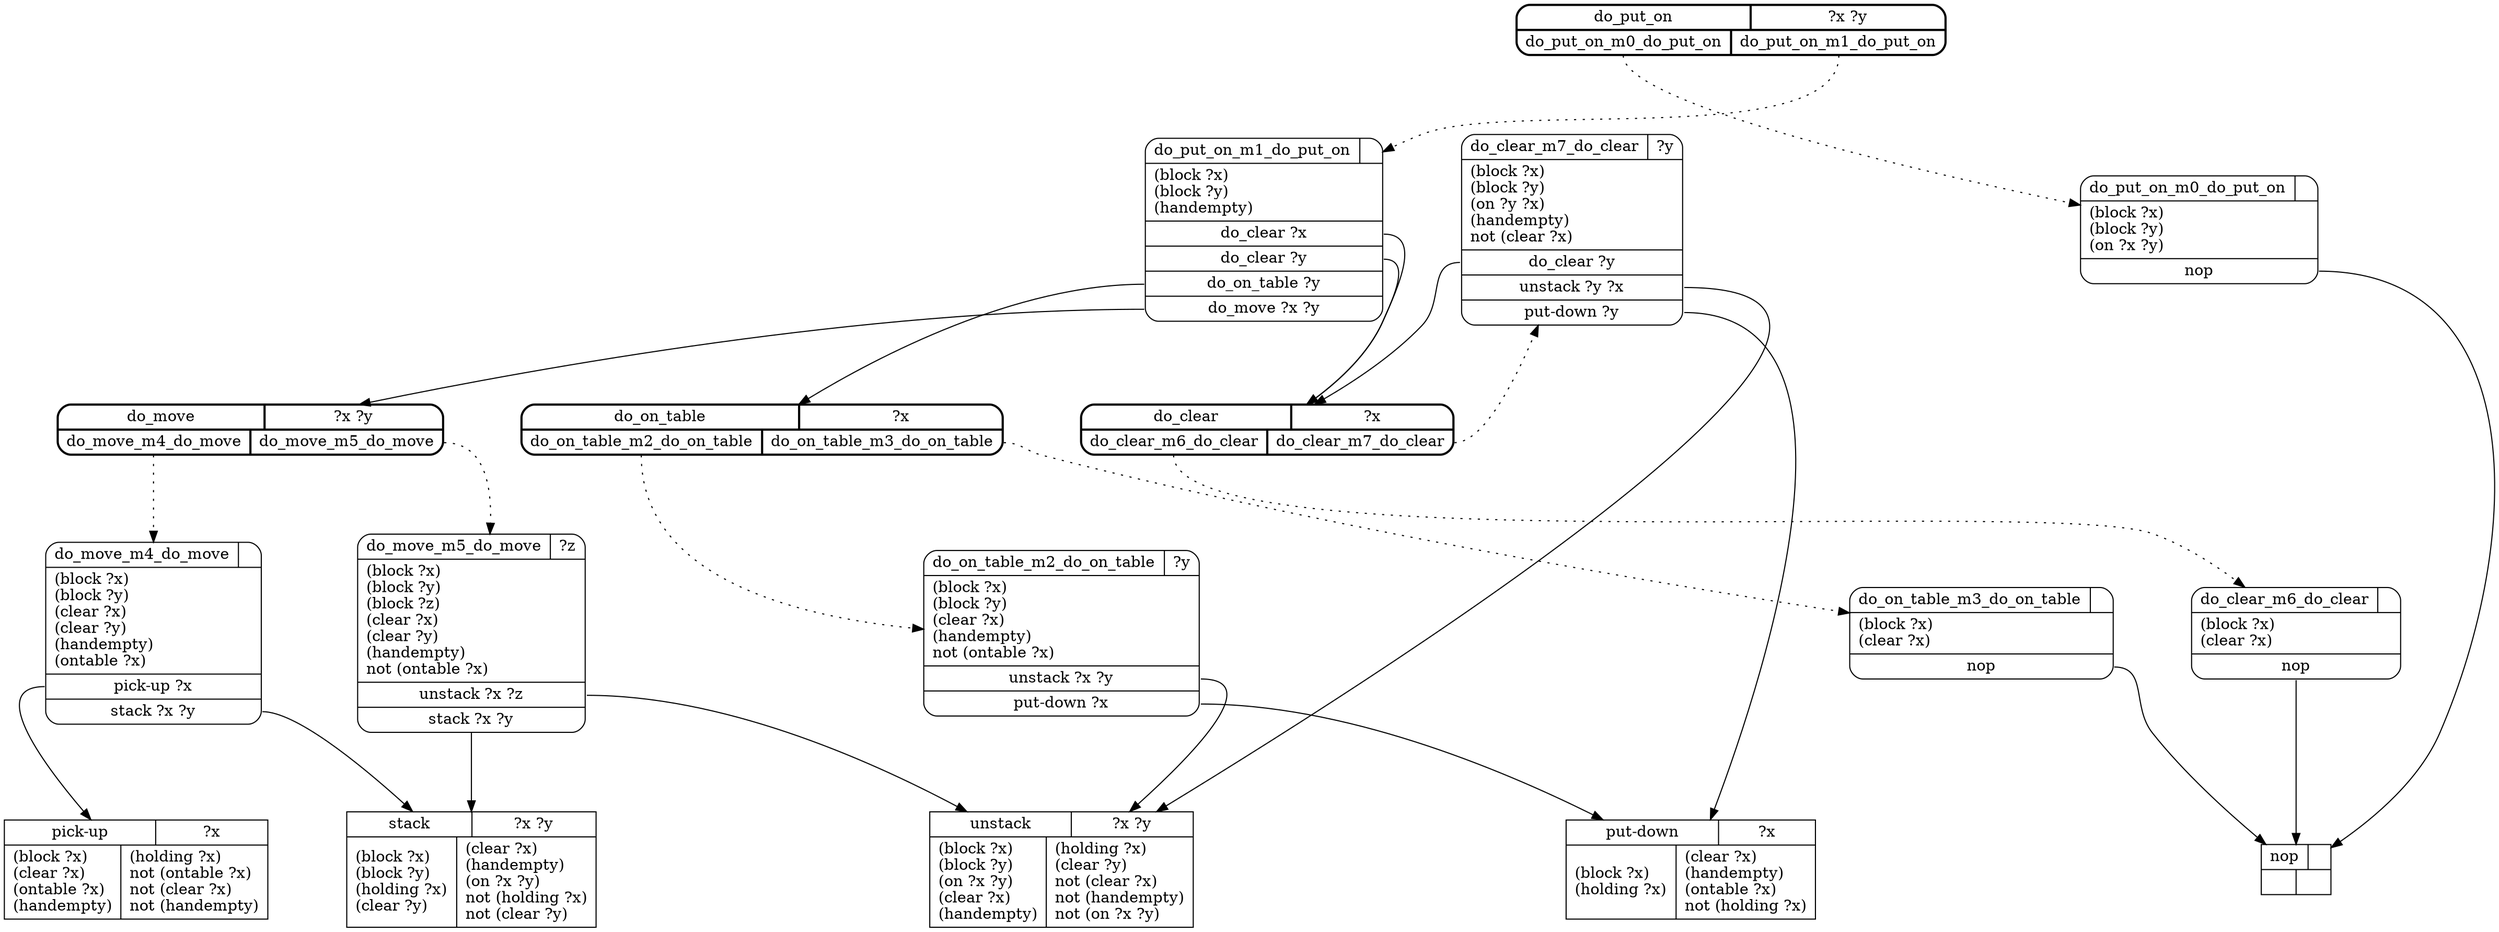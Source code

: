 // Generated by Hype
digraph "blocks" {
  nodesep=1
  ranksep=1
  // Operators
  node [shape=record]
  "pick-up" [
    label="{{\N|?x}|{(block ?x)\l(clear ?x)\l(ontable ?x)\l(handempty)\l|(holding ?x)\lnot (ontable ?x)\lnot (clear ?x)\lnot (handempty)\l}}"
  ]
  "put-down" [
    label="{{\N|?x}|{(block ?x)\l(holding ?x)\l|(clear ?x)\l(handempty)\l(ontable ?x)\lnot (holding ?x)\l}}"
  ]
  "stack" [
    label="{{\N|?x ?y}|{(block ?x)\l(block ?y)\l(holding ?x)\l(clear ?y)\l|(clear ?x)\l(handempty)\l(on ?x ?y)\lnot (holding ?x)\lnot (clear ?y)\l}}"
  ]
  "unstack" [
    label="{{\N|?x ?y}|{(block ?x)\l(block ?y)\l(on ?x ?y)\l(clear ?x)\l(handempty)\l|(holding ?x)\l(clear ?y)\lnot (clear ?x)\lnot (handempty)\lnot (on ?x ?y)\l}}"
  ]
  "nop" [
    label="{{\N|}|{|}}"
  ]
  // Methods
  node [shape=Mrecord]
  "do_put_on" [
    style=bold
    label="{{\N|?x ?y}|{<0>do_put_on_m0_do_put_on|<1>do_put_on_m1_do_put_on}}"
  ]
  "do_put_on_m0_do_put_on" [
    label="{{\N|}|(block ?x)\l(block ?y)\l(on ?x ?y)\l|<0>nop}"
  ]
  "do_put_on":0 -> "do_put_on_m0_do_put_on" [style=dotted]
  "do_put_on_m0_do_put_on":0 -> "nop"
  "do_put_on_m1_do_put_on" [
    label="{{\N|}|(block ?x)\l(block ?y)\l(handempty)\l|<0>do_clear ?x|<1>do_clear ?y|<2>do_on_table ?y|<3>do_move ?x ?y}"
  ]
  "do_put_on":1 -> "do_put_on_m1_do_put_on" [style=dotted]
  "do_put_on_m1_do_put_on":0 -> "do_clear"
  "do_put_on_m1_do_put_on":1 -> "do_clear"
  "do_put_on_m1_do_put_on":2 -> "do_on_table"
  "do_put_on_m1_do_put_on":3 -> "do_move"
  "do_on_table" [
    style=bold
    label="{{\N|?x}|{<0>do_on_table_m2_do_on_table|<1>do_on_table_m3_do_on_table}}"
  ]
  "do_on_table_m2_do_on_table" [
    label="{{\N|?y}|(block ?x)\l(block ?y)\l(clear ?x)\l(handempty)\lnot (ontable ?x)\l|<0>unstack ?x ?y|<1>put-down ?x}"
  ]
  "do_on_table":0 -> "do_on_table_m2_do_on_table" [style=dotted]
  "do_on_table_m2_do_on_table":0 -> "unstack"
  "do_on_table_m2_do_on_table":1 -> "put-down"
  "do_on_table_m3_do_on_table" [
    label="{{\N|}|(block ?x)\l(clear ?x)\l|<0>nop}"
  ]
  "do_on_table":1 -> "do_on_table_m3_do_on_table" [style=dotted]
  "do_on_table_m3_do_on_table":0 -> "nop"
  "do_move" [
    style=bold
    label="{{\N|?x ?y}|{<0>do_move_m4_do_move|<1>do_move_m5_do_move}}"
  ]
  "do_move_m4_do_move" [
    label="{{\N|}|(block ?x)\l(block ?y)\l(clear ?x)\l(clear ?y)\l(handempty)\l(ontable ?x)\l|<0>pick-up ?x|<1>stack ?x ?y}"
  ]
  "do_move":0 -> "do_move_m4_do_move" [style=dotted]
  "do_move_m4_do_move":0 -> "pick-up"
  "do_move_m4_do_move":1 -> "stack"
  "do_move_m5_do_move" [
    label="{{\N|?z}|(block ?x)\l(block ?y)\l(block ?z)\l(clear ?x)\l(clear ?y)\l(handempty)\lnot (ontable ?x)\l|<0>unstack ?x ?z|<1>stack ?x ?y}"
  ]
  "do_move":1 -> "do_move_m5_do_move" [style=dotted]
  "do_move_m5_do_move":0 -> "unstack"
  "do_move_m5_do_move":1 -> "stack"
  "do_clear" [
    style=bold
    label="{{\N|?x}|{<0>do_clear_m6_do_clear|<1>do_clear_m7_do_clear}}"
  ]
  "do_clear_m6_do_clear" [
    label="{{\N|}|(block ?x)\l(clear ?x)\l|<0>nop}"
  ]
  "do_clear":0 -> "do_clear_m6_do_clear" [style=dotted]
  "do_clear_m6_do_clear":0 -> "nop"
  "do_clear_m7_do_clear" [
    label="{{\N|?y}|(block ?x)\l(block ?y)\l(on ?y ?x)\l(handempty)\lnot (clear ?x)\l|<0>do_clear ?y|<1>unstack ?y ?x|<2>put-down ?y}"
  ]
  "do_clear":1 -> "do_clear_m7_do_clear" [style=dotted]
  "do_clear_m7_do_clear":0 -> "do_clear"
  "do_clear_m7_do_clear":1 -> "unstack"
  "do_clear_m7_do_clear":2 -> "put-down"
}